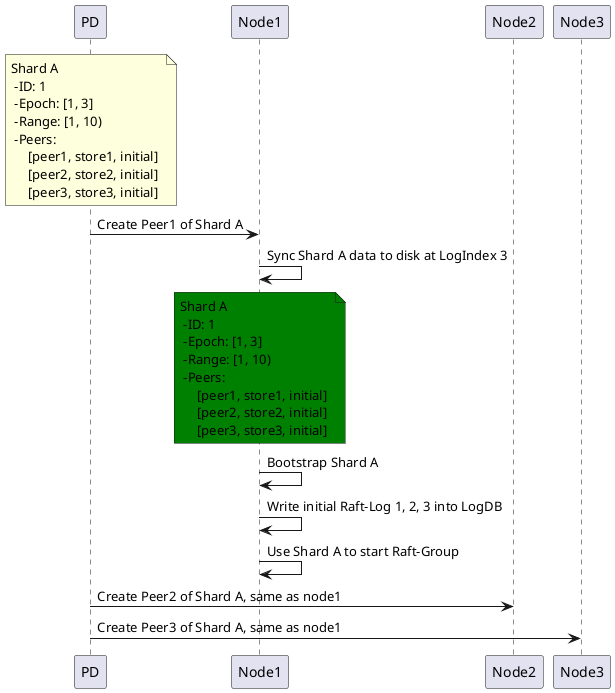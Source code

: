 @startuml dynamic_create
participant PD
participant Node1

note over PD: Shard A \n -ID: 1 \n -Epoch: [1, 3]\n -Range: [1, 10)\n -Peers: \n     [peer1, store1, initial] \n     [peer2, store2, initial] \n     [peer3, store3, initial]

PD -> Node1: Create Peer1 of Shard A
Node1 -> Node1: Sync Shard A data to disk at LogIndex 3
note over Node1 #green : Shard A \n -ID: 1 \n -Epoch: [1, 3]\n -Range: [1, 10)\n -Peers: \n     [peer1, store1, initial] \n     [peer2, store2, initial] \n     [peer3, store3, initial]
Node1 -> Node1: Bootstrap Shard A
Node1 -> Node1: Write initial Raft-Log 1, 2, 3 into LogDB
Node1 -> Node1: Use Shard A to start Raft-Group

PD -> Node2: Create Peer2 of Shard A, same as node1
PD -> Node3: Create Peer3 of Shard A, same as node1
@enduml